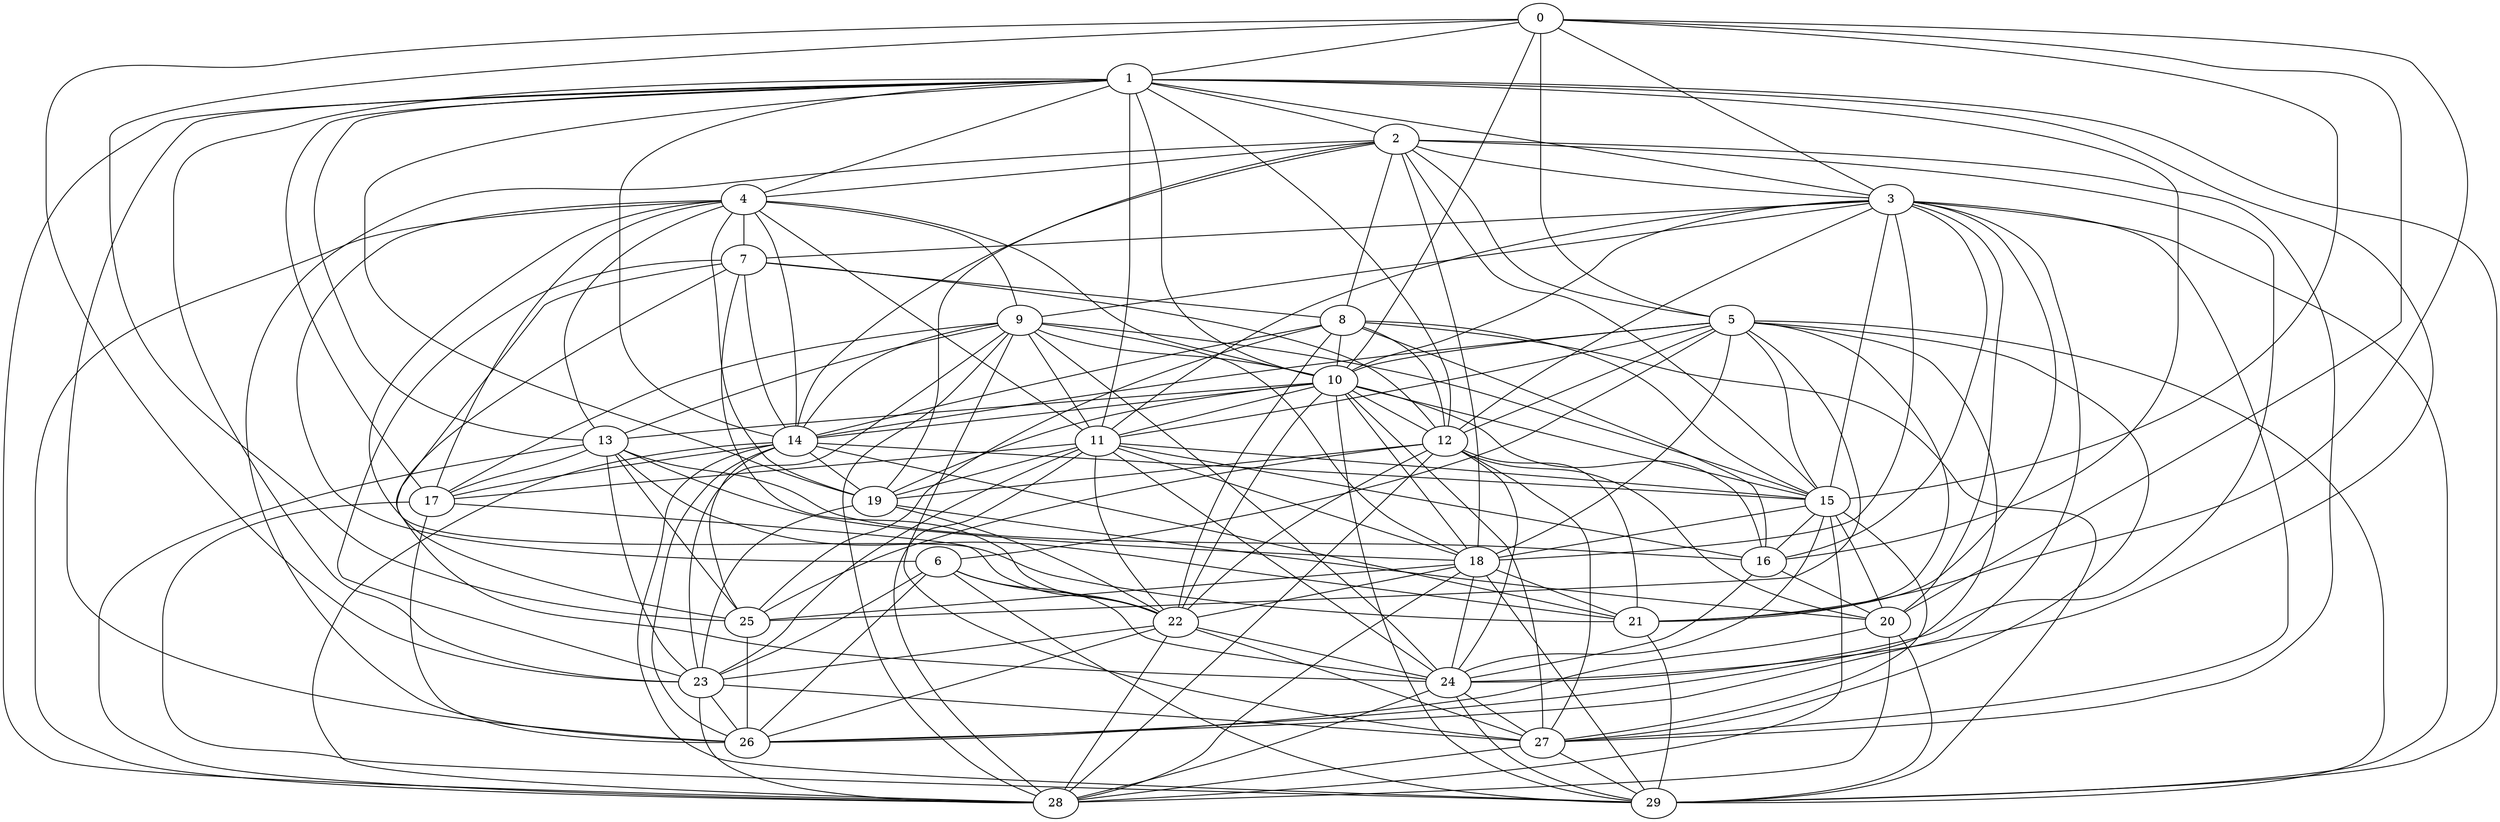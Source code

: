 graph {

0--1   
0--3   
0--5   
0--10   
0--15   
0--20   
0--21   
0--23   
0--25   
1--2   
1--3   
1--4   
1--10   
1--11   
1--12   
1--13   
1--14   
1--16   
1--17   
1--19   
1--23   
1--24   
1--26   
1--28   
1--29   
2--3   
2--4   
2--5   
2--8   
2--14   
2--15   
2--18   
2--19   
2--24   
2--26   
2--27   
3--7   
3--9   
3--10   
3--11   
3--12   
3--15   
3--16   
3--18   
3--20   
3--21   
3--26   
3--27   
3--29   
4--6   
4--7   
4--9   
4--10   
4--11   
4--13   
4--14   
4--17   
4--19   
4--21   
4--28   
5--6   
5--10   
5--11   
5--12   
5--14   
5--15   
5--18   
5--21   
5--25   
5--26   
5--27   
5--29   
6--22   
6--23   
6--24   
6--26   
6--29   
7--8   
7--12   
7--14   
7--22   
7--23   
7--24   
7--25   
8--10   
8--12   
8--14   
8--15   
8--16   
8--22   
8--25   
8--29   
9--10   
9--11   
9--13   
9--14   
9--15   
9--17   
9--18   
9--23   
9--24   
9--27   
9--28   
10--11   
10--12   
10--13   
10--14   
10--15   
10--16   
10--18   
10--19   
10--22   
10--27   
10--29   
11--15   
11--16   
11--17   
11--18   
11--19   
11--22   
11--23   
11--24   
11--28   
12--19   
12--20   
12--21   
12--22   
12--24   
12--25   
12--27   
12--28   
13--16   
13--17   
13--18   
13--21   
13--23   
13--25   
13--28   
14--15   
14--17   
14--19   
14--21   
14--25   
14--26   
14--28   
14--29   
15--16   
15--18   
15--20   
15--24   
15--27   
15--28   
16--20   
16--24   
17--22   
17--26   
17--29   
18--21   
18--22   
18--24   
18--25   
18--28   
18--29   
19--20   
19--22   
19--23   
20--26   
20--28   
20--29   
21--29   
22--23   
22--24   
22--26   
22--27   
22--28   
23--26   
23--27   
23--28   
24--27   
24--28   
24--29   
25--26   
27--28   
27--29   
}
